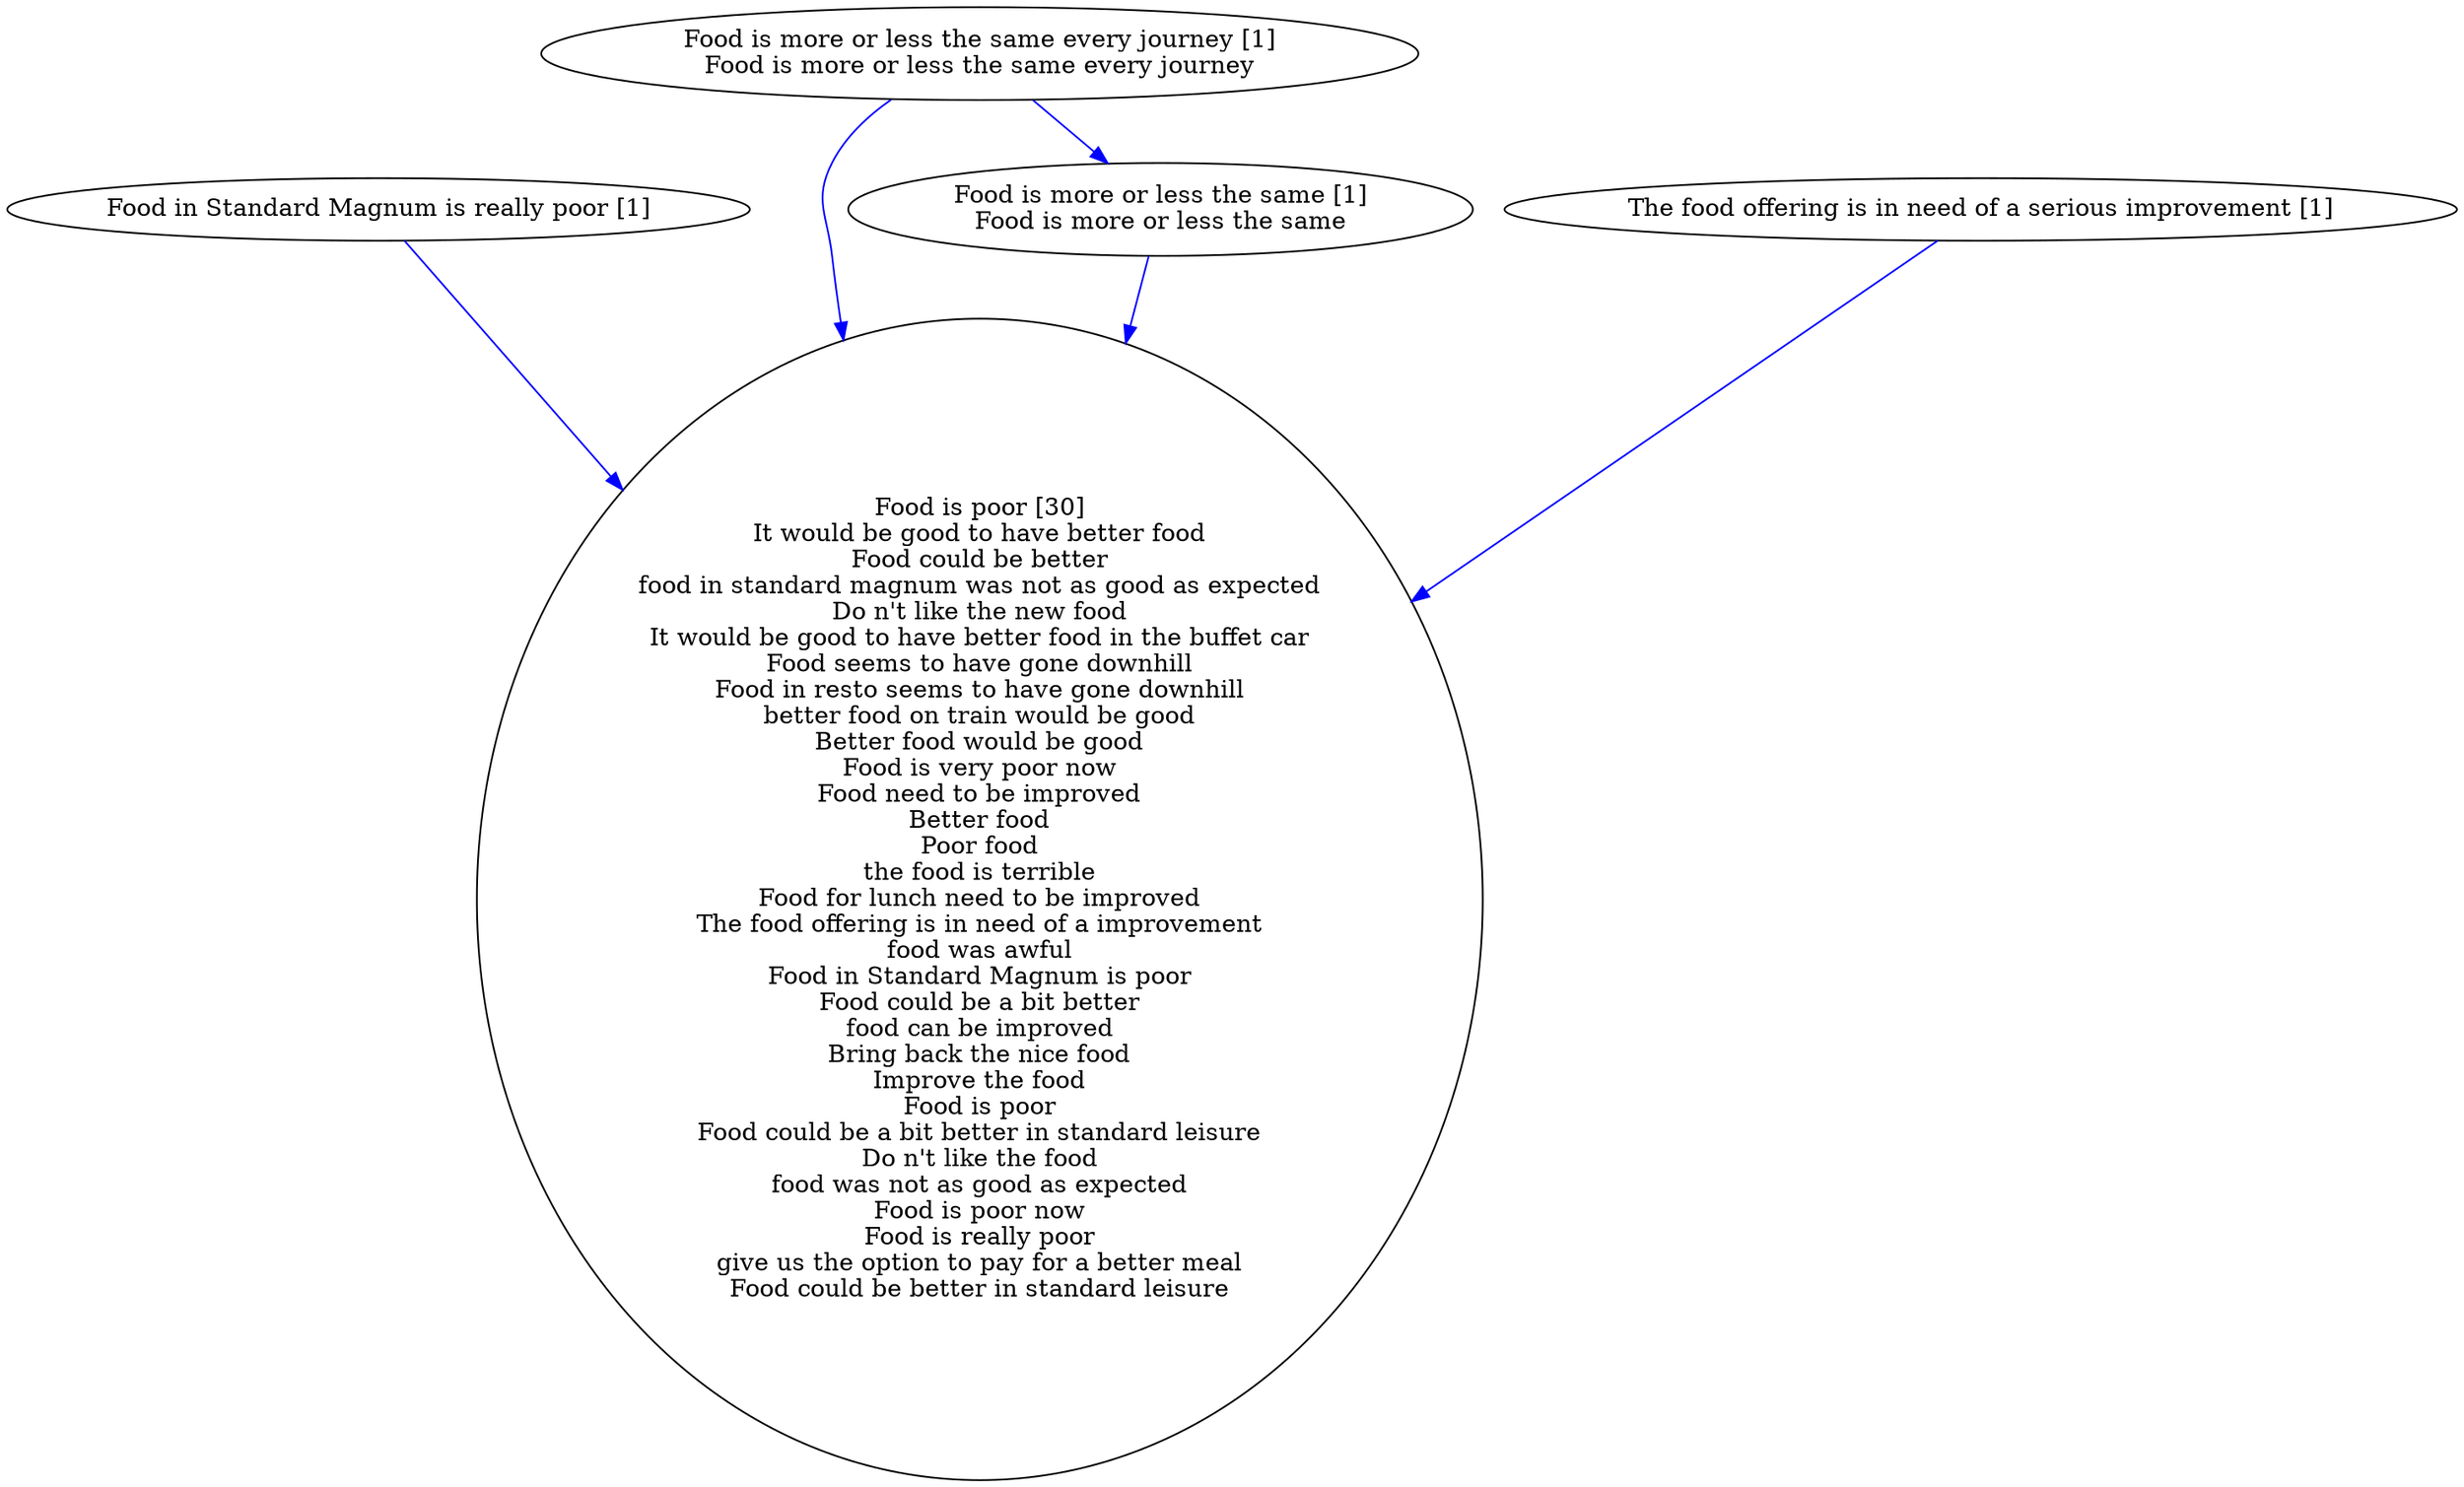 digraph collapsedGraph {
"Food is poor [30]\nIt would be good to have better food\nFood could be better\nfood in standard magnum was not as good as expected\nDo n't like the new food\nIt would be good to have better food in the buffet car\nFood seems to have gone downhill\nFood in resto seems to have gone downhill\nbetter food on train would be good\nBetter food would be good\nFood is very poor now\nFood need to be improved\nBetter food\nPoor food\nthe food is terrible\nFood for lunch need to be improved\nThe food offering is in need of a improvement\nfood was awful\nFood in Standard Magnum is poor\nFood could be a bit better\nfood can be improved\nBring back the nice food\nImprove the food\nFood is poor\nFood could be a bit better in standard leisure\nDo n't like the food\nfood was not as good as expected\nFood is poor now\nFood is really poor\ngive us the option to pay for a better meal\nFood could be better in standard leisure""Food in Standard Magnum is really poor [1]""Food is more or less the same every journey [1]\nFood is more or less the same every journey""Food is more or less the same [1]\nFood is more or less the same""The food offering is in need of a serious improvement [1]""Food is more or less the same every journey [1]\nFood is more or less the same every journey" -> "Food is more or less the same [1]\nFood is more or less the same" [color=blue]
"Food in Standard Magnum is really poor [1]" -> "Food is poor [30]\nIt would be good to have better food\nFood could be better\nfood in standard magnum was not as good as expected\nDo n't like the new food\nIt would be good to have better food in the buffet car\nFood seems to have gone downhill\nFood in resto seems to have gone downhill\nbetter food on train would be good\nBetter food would be good\nFood is very poor now\nFood need to be improved\nBetter food\nPoor food\nthe food is terrible\nFood for lunch need to be improved\nThe food offering is in need of a improvement\nfood was awful\nFood in Standard Magnum is poor\nFood could be a bit better\nfood can be improved\nBring back the nice food\nImprove the food\nFood is poor\nFood could be a bit better in standard leisure\nDo n't like the food\nfood was not as good as expected\nFood is poor now\nFood is really poor\ngive us the option to pay for a better meal\nFood could be better in standard leisure" [color=blue]
"Food is more or less the same every journey [1]\nFood is more or less the same every journey" -> "Food is poor [30]\nIt would be good to have better food\nFood could be better\nfood in standard magnum was not as good as expected\nDo n't like the new food\nIt would be good to have better food in the buffet car\nFood seems to have gone downhill\nFood in resto seems to have gone downhill\nbetter food on train would be good\nBetter food would be good\nFood is very poor now\nFood need to be improved\nBetter food\nPoor food\nthe food is terrible\nFood for lunch need to be improved\nThe food offering is in need of a improvement\nfood was awful\nFood in Standard Magnum is poor\nFood could be a bit better\nfood can be improved\nBring back the nice food\nImprove the food\nFood is poor\nFood could be a bit better in standard leisure\nDo n't like the food\nfood was not as good as expected\nFood is poor now\nFood is really poor\ngive us the option to pay for a better meal\nFood could be better in standard leisure" [color=blue]
"Food is more or less the same [1]\nFood is more or less the same" -> "Food is poor [30]\nIt would be good to have better food\nFood could be better\nfood in standard magnum was not as good as expected\nDo n't like the new food\nIt would be good to have better food in the buffet car\nFood seems to have gone downhill\nFood in resto seems to have gone downhill\nbetter food on train would be good\nBetter food would be good\nFood is very poor now\nFood need to be improved\nBetter food\nPoor food\nthe food is terrible\nFood for lunch need to be improved\nThe food offering is in need of a improvement\nfood was awful\nFood in Standard Magnum is poor\nFood could be a bit better\nfood can be improved\nBring back the nice food\nImprove the food\nFood is poor\nFood could be a bit better in standard leisure\nDo n't like the food\nfood was not as good as expected\nFood is poor now\nFood is really poor\ngive us the option to pay for a better meal\nFood could be better in standard leisure" [color=blue]
"The food offering is in need of a serious improvement [1]" -> "Food is poor [30]\nIt would be good to have better food\nFood could be better\nfood in standard magnum was not as good as expected\nDo n't like the new food\nIt would be good to have better food in the buffet car\nFood seems to have gone downhill\nFood in resto seems to have gone downhill\nbetter food on train would be good\nBetter food would be good\nFood is very poor now\nFood need to be improved\nBetter food\nPoor food\nthe food is terrible\nFood for lunch need to be improved\nThe food offering is in need of a improvement\nfood was awful\nFood in Standard Magnum is poor\nFood could be a bit better\nfood can be improved\nBring back the nice food\nImprove the food\nFood is poor\nFood could be a bit better in standard leisure\nDo n't like the food\nfood was not as good as expected\nFood is poor now\nFood is really poor\ngive us the option to pay for a better meal\nFood could be better in standard leisure" [color=blue]
}